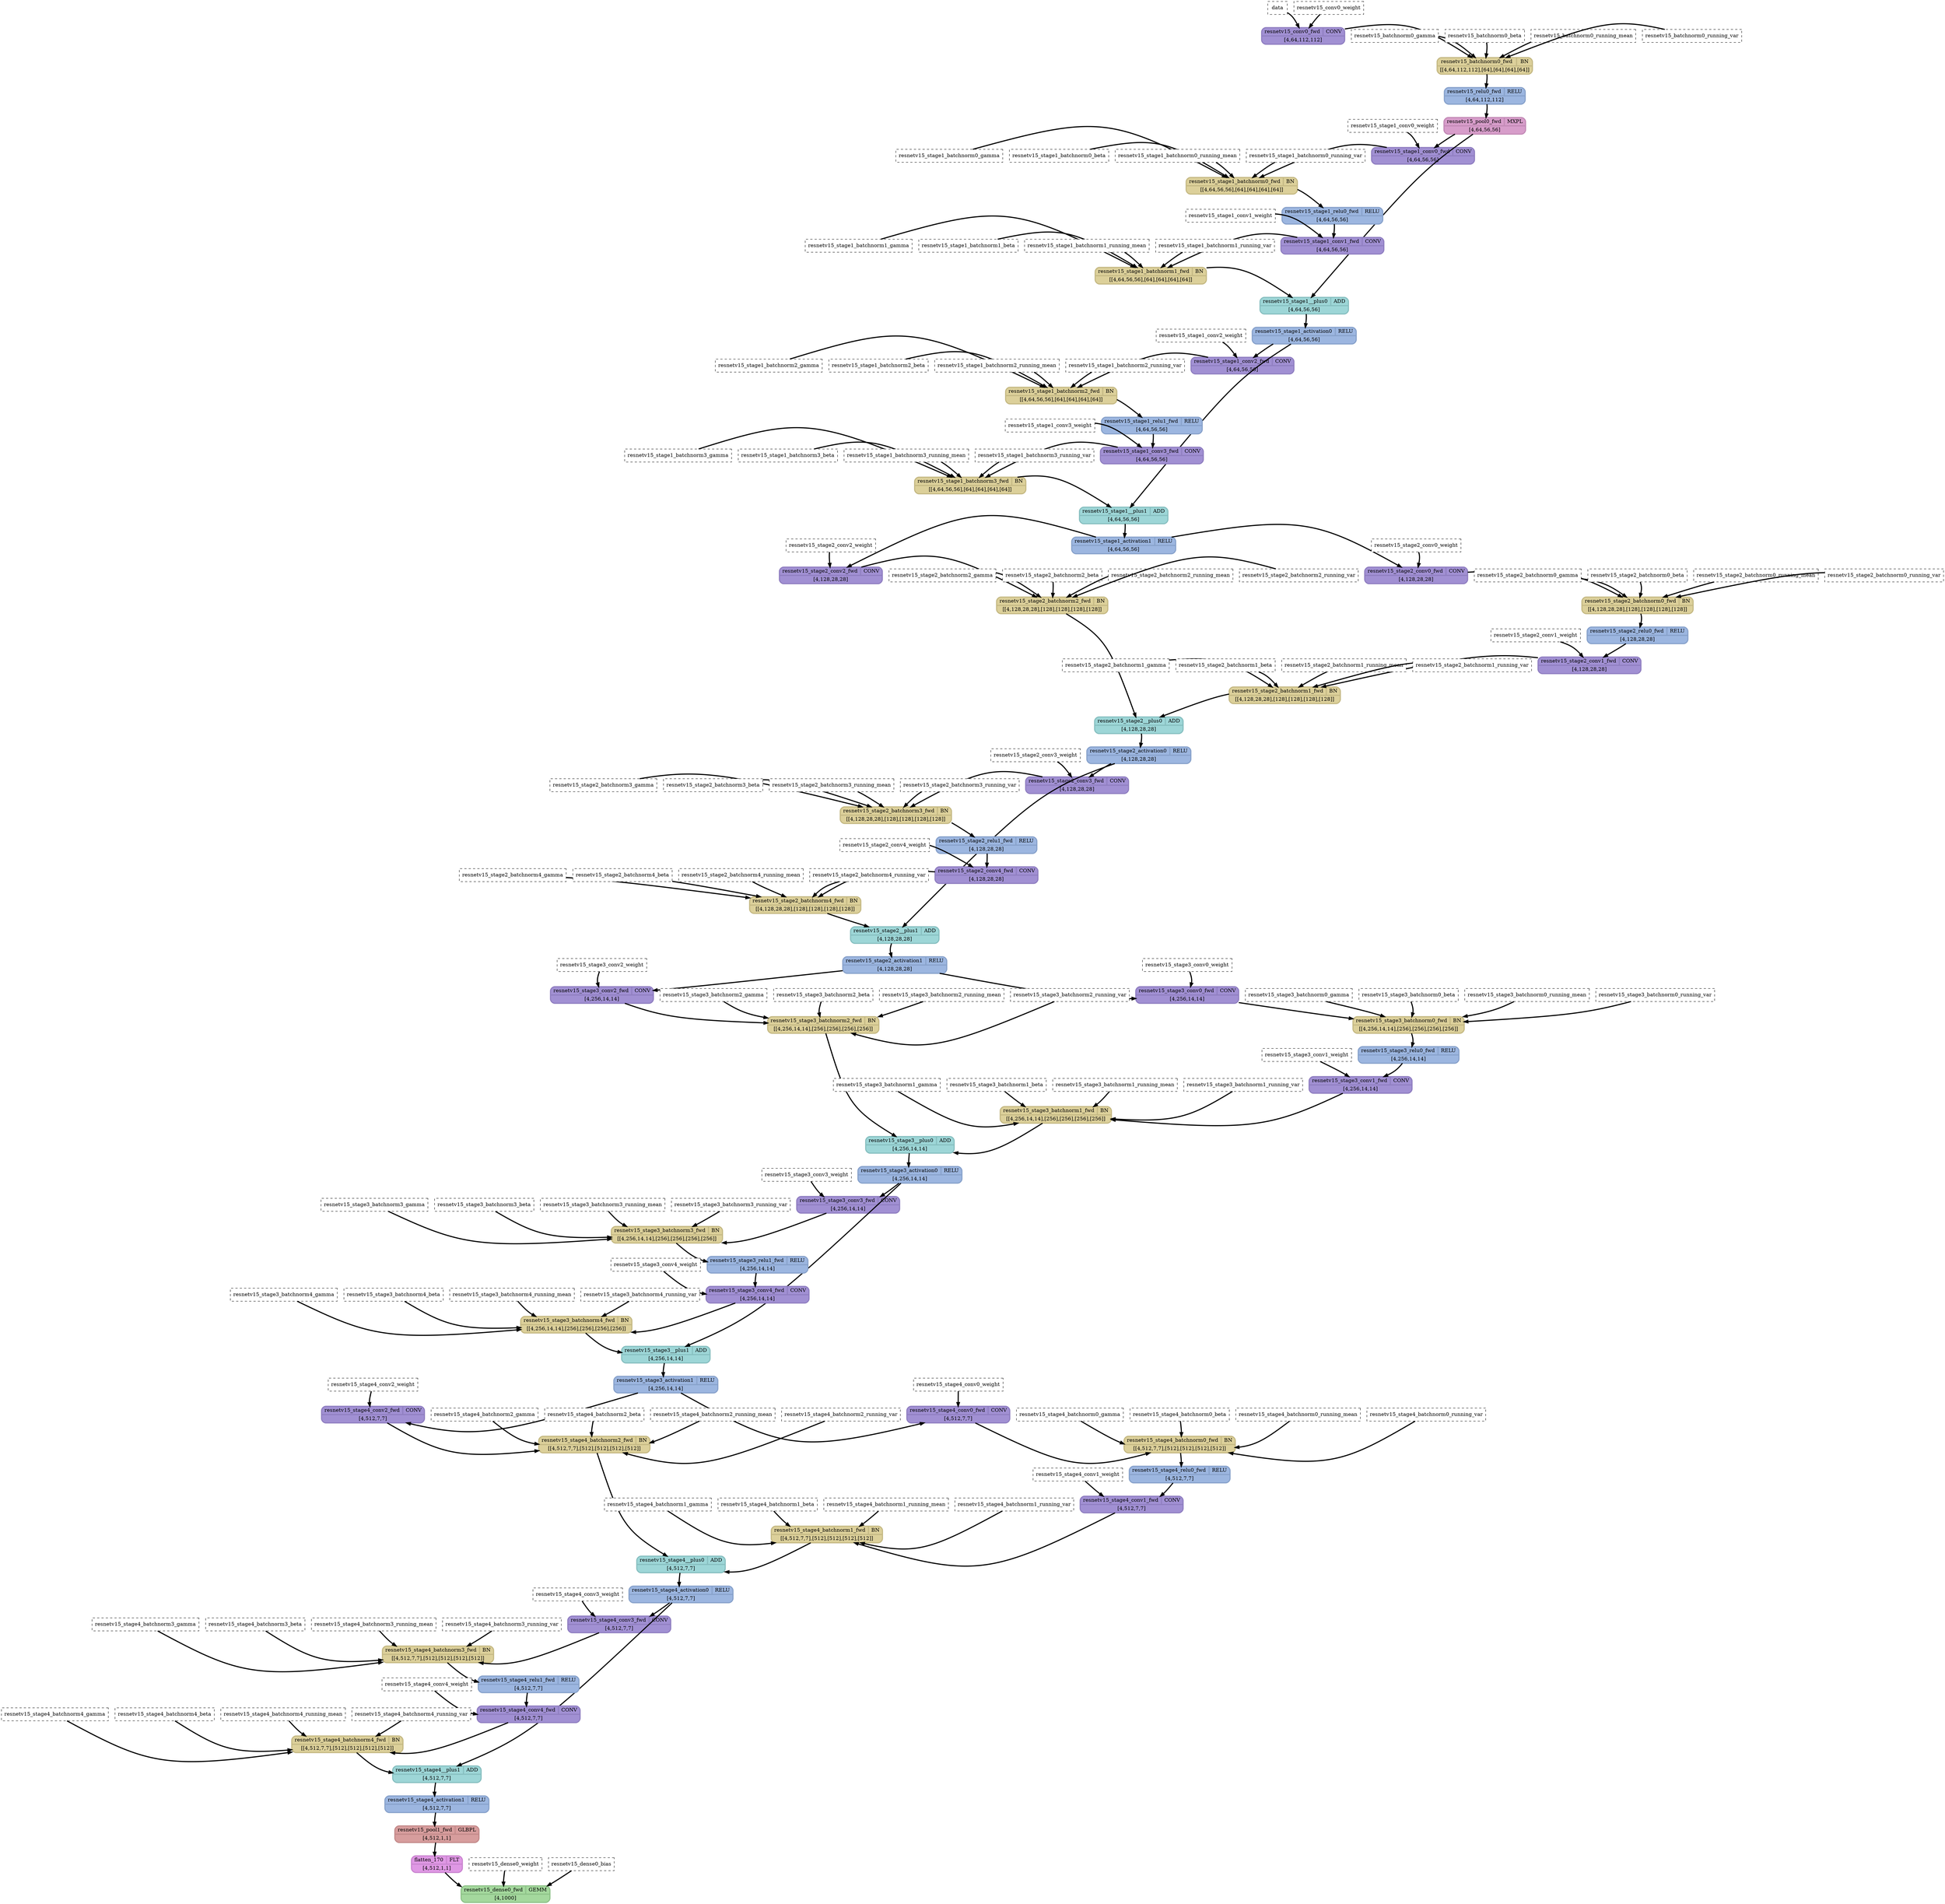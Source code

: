 strict digraph {
  graph [
    rankdir="TB"
    overlap=prism
    overlap_shrink=true
    splines=curved
  ];
  node [
    shape=Mrecord
  ];
  edge [
    penwidth=3
  ];

  // Node definitions.
  "data" [
    id=0
    name="data"
    type=constant_input
    label="data"
    inputs=""
    outputs=""
    shape=box
    style="filled,dashed"
    fillcolor="white"
  ];
  "resnetv15_conv0_weight" [
    id=1
    name="resnetv15_conv0_weight"
    type=constant_input
    label="resnetv15_conv0_weight"
    inputs=""
    outputs=""
    shape=box
    style="filled,dashed"
    fillcolor="white"
  ];
  "resnetv15_conv0_fwd" [
    id=2
    name="resnetv15_conv0_fwd"
    type=Conv
    label="{ {resnetv15_conv0_fwd  | CONV} | [4,64,112,112] }"
    inputs="data;resnetv15_conv0_weight"
    outputs="resnetv15_conv0_fwd"
    penwidth=3
    style=filled
    color="#907fc1"
    fontcolor="#000000"
    fillcolor="#a190d3"
  ];
  "resnetv15_batchnorm0_gamma" [
    id=3
    name="resnetv15_batchnorm0_gamma"
    type=constant_input
    label="resnetv15_batchnorm0_gamma"
    inputs=""
    outputs=""
    shape=box
    style="filled,dashed"
    fillcolor="white"
  ];
  "resnetv15_batchnorm0_beta" [
    id=4
    name="resnetv15_batchnorm0_beta"
    type=constant_input
    label="resnetv15_batchnorm0_beta"
    inputs=""
    outputs=""
    shape=box
    style="filled,dashed"
    fillcolor="white"
  ];
  "resnetv15_batchnorm0_running_mean" [
    id=5
    name="resnetv15_batchnorm0_running_mean"
    type=constant_input
    label="resnetv15_batchnorm0_running_mean"
    inputs=""
    outputs=""
    shape=box
    style="filled,dashed"
    fillcolor="white"
  ];
  "resnetv15_batchnorm0_running_var" [
    id=6
    name="resnetv15_batchnorm0_running_var"
    type=constant_input
    label="resnetv15_batchnorm0_running_var"
    inputs=""
    outputs=""
    shape=box
    style="filled,dashed"
    fillcolor="white"
  ];
  "resnetv15_batchnorm0_fwd" [
    id=7
    name="resnetv15_batchnorm0_fwd"
    type=BatchNormalization
    label="{ {resnetv15_batchnorm0_fwd  | BN} | [[4,64,112,112],[64],[64],[64],[64]] }"
    inputs="resnetv15_conv0_fwd;resnetv15_batchnorm0_gamma;resnetv15_batchnorm0_beta;resnetv15_batchnorm0_running_mean;resnetv15_batchnorm0_running_var"
    outputs="resnetv15_batchnorm0_fwd"
    penwidth=3
    style=filled
    color="#c5b984"
    fontcolor="#000000"
    fillcolor="#dcd09a"
  ];
  "resnetv15_relu0_fwd" [
    id=8
    name="resnetv15_relu0_fwd"
    type=Relu
    label="{ {resnetv15_relu0_fwd  | RELU} | [4,64,112,112] }"
    inputs="resnetv15_batchnorm0_fwd"
    outputs="resnetv15_relu0_fwd"
    penwidth=3
    style=filled
    color="#88a2cb"
    fontcolor="#000000"
    fillcolor="#9cb6e0"
  ];
  "resnetv15_pool0_fwd" [
    id=9
    name="resnetv15_pool0_fwd"
    type=MaxPool
    label="{ {resnetv15_pool0_fwd  | MXPL} | [4,64,56,56] }"
    inputs="resnetv15_relu0_fwd"
    outputs="resnetv15_pool0_fwd"
    penwidth=3
    style=filled
    color="#c38ab6"
    fontcolor="#000000"
    fillcolor="#d79dca"
  ];
  "resnetv15_stage1_conv0_weight" [
    id=10
    name="resnetv15_stage1_conv0_weight"
    type=constant_input
    label="resnetv15_stage1_conv0_weight"
    inputs=""
    outputs=""
    shape=box
    style="filled,dashed"
    fillcolor="white"
  ];
  "resnetv15_stage1_conv0_fwd" [
    id=11
    name="resnetv15_stage1_conv0_fwd"
    type=Conv
    label="{ {resnetv15_stage1_conv0_fwd  | CONV} | [4,64,56,56] }"
    inputs="resnetv15_pool0_fwd;resnetv15_stage1_conv0_weight"
    outputs="resnetv15_stage1_conv0_fwd"
    penwidth=3
    style=filled
    color="#907fc1"
    fontcolor="#000000"
    fillcolor="#a190d3"
  ];
  "resnetv15_stage1_batchnorm0_gamma" [
    id=12
    name="resnetv15_stage1_batchnorm0_gamma"
    type=constant_input
    label="resnetv15_stage1_batchnorm0_gamma"
    inputs=""
    outputs=""
    shape=box
    style="filled,dashed"
    fillcolor="white"
  ];
  "resnetv15_stage1_batchnorm0_beta" [
    id=13
    name="resnetv15_stage1_batchnorm0_beta"
    type=constant_input
    label="resnetv15_stage1_batchnorm0_beta"
    inputs=""
    outputs=""
    shape=box
    style="filled,dashed"
    fillcolor="white"
  ];
  "resnetv15_stage1_batchnorm0_running_mean" [
    id=14
    name="resnetv15_stage1_batchnorm0_running_mean"
    type=constant_input
    label="resnetv15_stage1_batchnorm0_running_mean"
    inputs=""
    outputs=""
    shape=box
    style="filled,dashed"
    fillcolor="white"
  ];
  "resnetv15_stage1_batchnorm0_running_var" [
    id=15
    name="resnetv15_stage1_batchnorm0_running_var"
    type=constant_input
    label="resnetv15_stage1_batchnorm0_running_var"
    inputs=""
    outputs=""
    shape=box
    style="filled,dashed"
    fillcolor="white"
  ];
  "resnetv15_stage1_batchnorm0_fwd" [
    id=16
    name="resnetv15_stage1_batchnorm0_fwd"
    type=BatchNormalization
    label="{ {resnetv15_stage1_batchnorm0_fwd  | BN} | [[4,64,56,56],[64],[64],[64],[64]] }"
    inputs="resnetv15_stage1_conv0_fwd;resnetv15_stage1_batchnorm0_gamma;resnetv15_stage1_batchnorm0_beta;resnetv15_stage1_batchnorm0_running_mean;resnetv15_stage1_batchnorm0_running_var"
    outputs="resnetv15_stage1_batchnorm0_fwd"
    penwidth=3
    style=filled
    color="#c5b984"
    fontcolor="#000000"
    fillcolor="#dcd09a"
  ];
  "resnetv15_stage1_relu0_fwd" [
    id=17
    name="resnetv15_stage1_relu0_fwd"
    type=Relu
    label="{ {resnetv15_stage1_relu0_fwd  | RELU} | [4,64,56,56] }"
    inputs="resnetv15_stage1_batchnorm0_fwd"
    outputs="resnetv15_stage1_relu0_fwd"
    penwidth=3
    style=filled
    color="#88a2cb"
    fontcolor="#000000"
    fillcolor="#9cb6e0"
  ];
  "resnetv15_stage1_conv1_weight" [
    id=18
    name="resnetv15_stage1_conv1_weight"
    type=constant_input
    label="resnetv15_stage1_conv1_weight"
    inputs=""
    outputs=""
    shape=box
    style="filled,dashed"
    fillcolor="white"
  ];
  "resnetv15_stage1_conv1_fwd" [
    id=19
    name="resnetv15_stage1_conv1_fwd"
    type=Conv
    label="{ {resnetv15_stage1_conv1_fwd  | CONV} | [4,64,56,56] }"
    inputs="resnetv15_stage1_relu0_fwd;resnetv15_stage1_conv1_weight"
    outputs="resnetv15_stage1_conv1_fwd"
    penwidth=3
    style=filled
    color="#907fc1"
    fontcolor="#000000"
    fillcolor="#a190d3"
  ];
  "resnetv15_stage1_batchnorm1_gamma" [
    id=20
    name="resnetv15_stage1_batchnorm1_gamma"
    type=constant_input
    label="resnetv15_stage1_batchnorm1_gamma"
    inputs=""
    outputs=""
    shape=box
    style="filled,dashed"
    fillcolor="white"
  ];
  "resnetv15_stage1_batchnorm1_beta" [
    id=21
    name="resnetv15_stage1_batchnorm1_beta"
    type=constant_input
    label="resnetv15_stage1_batchnorm1_beta"
    inputs=""
    outputs=""
    shape=box
    style="filled,dashed"
    fillcolor="white"
  ];
  "resnetv15_stage1_batchnorm1_running_mean" [
    id=22
    name="resnetv15_stage1_batchnorm1_running_mean"
    type=constant_input
    label="resnetv15_stage1_batchnorm1_running_mean"
    inputs=""
    outputs=""
    shape=box
    style="filled,dashed"
    fillcolor="white"
  ];
  "resnetv15_stage1_batchnorm1_running_var" [
    id=23
    name="resnetv15_stage1_batchnorm1_running_var"
    type=constant_input
    label="resnetv15_stage1_batchnorm1_running_var"
    inputs=""
    outputs=""
    shape=box
    style="filled,dashed"
    fillcolor="white"
  ];
  "resnetv15_stage1_batchnorm1_fwd" [
    id=24
    name="resnetv15_stage1_batchnorm1_fwd"
    type=BatchNormalization
    label="{ {resnetv15_stage1_batchnorm1_fwd  | BN} | [[4,64,56,56],[64],[64],[64],[64]] }"
    inputs="resnetv15_stage1_conv1_fwd;resnetv15_stage1_batchnorm1_gamma;resnetv15_stage1_batchnorm1_beta;resnetv15_stage1_batchnorm1_running_mean;resnetv15_stage1_batchnorm1_running_var"
    outputs="resnetv15_stage1_batchnorm1_fwd"
    penwidth=3
    style=filled
    color="#c5b984"
    fontcolor="#000000"
    fillcolor="#dcd09a"
  ];
  "resnetv15_stage1__plus0" [
    id=25
    name="resnetv15_stage1__plus0"
    type=Add
    label="{ {resnetv15_stage1__plus0  | ADD} | [4,64,56,56] }"
    inputs="resnetv15_pool0_fwd;resnetv15_stage1_batchnorm1_fwd"
    outputs="resnetv15_stage1__plus0"
    penwidth=3
    style=filled
    color="#87bfc0"
    fontcolor="#000000"
    fillcolor="#9dd6d7"
  ];
  "resnetv15_stage1_activation0" [
    id=26
    name="resnetv15_stage1_activation0"
    type=Relu
    label="{ {resnetv15_stage1_activation0  | RELU} | [4,64,56,56] }"
    inputs="resnetv15_stage1__plus0"
    outputs="resnetv15_stage1_activation0"
    penwidth=3
    style=filled
    color="#88a2cb"
    fontcolor="#000000"
    fillcolor="#9cb6e0"
  ];
  "resnetv15_stage1_conv2_weight" [
    id=27
    name="resnetv15_stage1_conv2_weight"
    type=constant_input
    label="resnetv15_stage1_conv2_weight"
    inputs=""
    outputs=""
    shape=box
    style="filled,dashed"
    fillcolor="white"
  ];
  "resnetv15_stage1_conv2_fwd" [
    id=28
    name="resnetv15_stage1_conv2_fwd"
    type=Conv
    label="{ {resnetv15_stage1_conv2_fwd  | CONV} | [4,64,56,56] }"
    inputs="resnetv15_stage1_activation0;resnetv15_stage1_conv2_weight"
    outputs="resnetv15_stage1_conv2_fwd"
    penwidth=3
    style=filled
    color="#907fc1"
    fontcolor="#000000"
    fillcolor="#a190d3"
  ];
  "resnetv15_stage1_batchnorm2_gamma" [
    id=29
    name="resnetv15_stage1_batchnorm2_gamma"
    type=constant_input
    label="resnetv15_stage1_batchnorm2_gamma"
    inputs=""
    outputs=""
    shape=box
    style="filled,dashed"
    fillcolor="white"
  ];
  "resnetv15_stage1_batchnorm2_beta" [
    id=30
    name="resnetv15_stage1_batchnorm2_beta"
    type=constant_input
    label="resnetv15_stage1_batchnorm2_beta"
    inputs=""
    outputs=""
    shape=box
    style="filled,dashed"
    fillcolor="white"
  ];
  "resnetv15_stage1_batchnorm2_running_mean" [
    id=31
    name="resnetv15_stage1_batchnorm2_running_mean"
    type=constant_input
    label="resnetv15_stage1_batchnorm2_running_mean"
    inputs=""
    outputs=""
    shape=box
    style="filled,dashed"
    fillcolor="white"
  ];
  "resnetv15_stage1_batchnorm2_running_var" [
    id=32
    name="resnetv15_stage1_batchnorm2_running_var"
    type=constant_input
    label="resnetv15_stage1_batchnorm2_running_var"
    inputs=""
    outputs=""
    shape=box
    style="filled,dashed"
    fillcolor="white"
  ];
  "resnetv15_stage1_batchnorm2_fwd" [
    id=33
    name="resnetv15_stage1_batchnorm2_fwd"
    type=BatchNormalization
    label="{ {resnetv15_stage1_batchnorm2_fwd  | BN} | [[4,64,56,56],[64],[64],[64],[64]] }"
    inputs="resnetv15_stage1_conv2_fwd;resnetv15_stage1_batchnorm2_gamma;resnetv15_stage1_batchnorm2_beta;resnetv15_stage1_batchnorm2_running_mean;resnetv15_stage1_batchnorm2_running_var"
    outputs="resnetv15_stage1_batchnorm2_fwd"
    penwidth=3
    style=filled
    color="#c5b984"
    fontcolor="#000000"
    fillcolor="#dcd09a"
  ];
  "resnetv15_stage1_relu1_fwd" [
    id=34
    name="resnetv15_stage1_relu1_fwd"
    type=Relu
    label="{ {resnetv15_stage1_relu1_fwd  | RELU} | [4,64,56,56] }"
    inputs="resnetv15_stage1_batchnorm2_fwd"
    outputs="resnetv15_stage1_relu1_fwd"
    penwidth=3
    style=filled
    color="#88a2cb"
    fontcolor="#000000"
    fillcolor="#9cb6e0"
  ];
  "resnetv15_stage1_conv3_weight" [
    id=35
    name="resnetv15_stage1_conv3_weight"
    type=constant_input
    label="resnetv15_stage1_conv3_weight"
    inputs=""
    outputs=""
    shape=box
    style="filled,dashed"
    fillcolor="white"
  ];
  "resnetv15_stage1_conv3_fwd" [
    id=36
    name="resnetv15_stage1_conv3_fwd"
    type=Conv
    label="{ {resnetv15_stage1_conv3_fwd  | CONV} | [4,64,56,56] }"
    inputs="resnetv15_stage1_relu1_fwd;resnetv15_stage1_conv3_weight"
    outputs="resnetv15_stage1_conv3_fwd"
    penwidth=3
    style=filled
    color="#907fc1"
    fontcolor="#000000"
    fillcolor="#a190d3"
  ];
  "resnetv15_stage1_batchnorm3_gamma" [
    id=37
    name="resnetv15_stage1_batchnorm3_gamma"
    type=constant_input
    label="resnetv15_stage1_batchnorm3_gamma"
    inputs=""
    outputs=""
    shape=box
    style="filled,dashed"
    fillcolor="white"
  ];
  "resnetv15_stage1_batchnorm3_beta" [
    id=38
    name="resnetv15_stage1_batchnorm3_beta"
    type=constant_input
    label="resnetv15_stage1_batchnorm3_beta"
    inputs=""
    outputs=""
    shape=box
    style="filled,dashed"
    fillcolor="white"
  ];
  "resnetv15_stage1_batchnorm3_running_mean" [
    id=39
    name="resnetv15_stage1_batchnorm3_running_mean"
    type=constant_input
    label="resnetv15_stage1_batchnorm3_running_mean"
    inputs=""
    outputs=""
    shape=box
    style="filled,dashed"
    fillcolor="white"
  ];
  "resnetv15_stage1_batchnorm3_running_var" [
    id=40
    name="resnetv15_stage1_batchnorm3_running_var"
    type=constant_input
    label="resnetv15_stage1_batchnorm3_running_var"
    inputs=""
    outputs=""
    shape=box
    style="filled,dashed"
    fillcolor="white"
  ];
  "resnetv15_stage1_batchnorm3_fwd" [
    id=41
    name="resnetv15_stage1_batchnorm3_fwd"
    type=BatchNormalization
    label="{ {resnetv15_stage1_batchnorm3_fwd  | BN} | [[4,64,56,56],[64],[64],[64],[64]] }"
    inputs="resnetv15_stage1_conv3_fwd;resnetv15_stage1_batchnorm3_gamma;resnetv15_stage1_batchnorm3_beta;resnetv15_stage1_batchnorm3_running_mean;resnetv15_stage1_batchnorm3_running_var"
    outputs="resnetv15_stage1_batchnorm3_fwd"
    penwidth=3
    style=filled
    color="#c5b984"
    fontcolor="#000000"
    fillcolor="#dcd09a"
  ];
  "resnetv15_stage1__plus1" [
    id=42
    name="resnetv15_stage1__plus1"
    type=Add
    label="{ {resnetv15_stage1__plus1  | ADD} | [4,64,56,56] }"
    inputs="resnetv15_stage1_activation0;resnetv15_stage1_batchnorm3_fwd"
    outputs="resnetv15_stage1__plus1"
    penwidth=3
    style=filled
    color="#87bfc0"
    fontcolor="#000000"
    fillcolor="#9dd6d7"
  ];
  "resnetv15_stage1_activation1" [
    id=43
    name="resnetv15_stage1_activation1"
    type=Relu
    label="{ {resnetv15_stage1_activation1  | RELU} | [4,64,56,56] }"
    inputs="resnetv15_stage1__plus1"
    outputs="resnetv15_stage1_activation1"
    penwidth=3
    style=filled
    color="#88a2cb"
    fontcolor="#000000"
    fillcolor="#9cb6e0"
  ];
  "resnetv15_stage2_conv2_weight" [
    id=44
    name="resnetv15_stage2_conv2_weight"
    type=constant_input
    label="resnetv15_stage2_conv2_weight"
    inputs=""
    outputs=""
    shape=box
    style="filled,dashed"
    fillcolor="white"
  ];
  "resnetv15_stage2_conv2_fwd" [
    id=45
    name="resnetv15_stage2_conv2_fwd"
    type=Conv
    label="{ {resnetv15_stage2_conv2_fwd  | CONV} | [4,128,28,28] }"
    inputs="resnetv15_stage1_activation1;resnetv15_stage2_conv2_weight"
    outputs="resnetv15_stage2_conv2_fwd"
    penwidth=3
    style=filled
    color="#907fc1"
    fontcolor="#000000"
    fillcolor="#a190d3"
  ];
  "resnetv15_stage2_batchnorm2_gamma" [
    id=46
    name="resnetv15_stage2_batchnorm2_gamma"
    type=constant_input
    label="resnetv15_stage2_batchnorm2_gamma"
    inputs=""
    outputs=""
    shape=box
    style="filled,dashed"
    fillcolor="white"
  ];
  "resnetv15_stage2_batchnorm2_beta" [
    id=47
    name="resnetv15_stage2_batchnorm2_beta"
    type=constant_input
    label="resnetv15_stage2_batchnorm2_beta"
    inputs=""
    outputs=""
    shape=box
    style="filled,dashed"
    fillcolor="white"
  ];
  "resnetv15_stage2_batchnorm2_running_mean" [
    id=48
    name="resnetv15_stage2_batchnorm2_running_mean"
    type=constant_input
    label="resnetv15_stage2_batchnorm2_running_mean"
    inputs=""
    outputs=""
    shape=box
    style="filled,dashed"
    fillcolor="white"
  ];
  "resnetv15_stage2_batchnorm2_running_var" [
    id=49
    name="resnetv15_stage2_batchnorm2_running_var"
    type=constant_input
    label="resnetv15_stage2_batchnorm2_running_var"
    inputs=""
    outputs=""
    shape=box
    style="filled,dashed"
    fillcolor="white"
  ];
  "resnetv15_stage2_batchnorm2_fwd" [
    id=50
    name="resnetv15_stage2_batchnorm2_fwd"
    type=BatchNormalization
    label="{ {resnetv15_stage2_batchnorm2_fwd  | BN} | [[4,128,28,28],[128],[128],[128],[128]] }"
    inputs="resnetv15_stage2_conv2_fwd;resnetv15_stage2_batchnorm2_gamma;resnetv15_stage2_batchnorm2_beta;resnetv15_stage2_batchnorm2_running_mean;resnetv15_stage2_batchnorm2_running_var"
    outputs="resnetv15_stage2_batchnorm2_fwd"
    penwidth=3
    style=filled
    color="#c5b984"
    fontcolor="#000000"
    fillcolor="#dcd09a"
  ];
  "resnetv15_stage2_conv0_weight" [
    id=51
    name="resnetv15_stage2_conv0_weight"
    type=constant_input
    label="resnetv15_stage2_conv0_weight"
    inputs=""
    outputs=""
    shape=box
    style="filled,dashed"
    fillcolor="white"
  ];
  "resnetv15_stage2_conv0_fwd" [
    id=52
    name="resnetv15_stage2_conv0_fwd"
    type=Conv
    label="{ {resnetv15_stage2_conv0_fwd  | CONV} | [4,128,28,28] }"
    inputs="resnetv15_stage1_activation1;resnetv15_stage2_conv0_weight"
    outputs="resnetv15_stage2_conv0_fwd"
    penwidth=3
    style=filled
    color="#907fc1"
    fontcolor="#000000"
    fillcolor="#a190d3"
  ];
  "resnetv15_stage2_batchnorm0_gamma" [
    id=53
    name="resnetv15_stage2_batchnorm0_gamma"
    type=constant_input
    label="resnetv15_stage2_batchnorm0_gamma"
    inputs=""
    outputs=""
    shape=box
    style="filled,dashed"
    fillcolor="white"
  ];
  "resnetv15_stage2_batchnorm0_beta" [
    id=54
    name="resnetv15_stage2_batchnorm0_beta"
    type=constant_input
    label="resnetv15_stage2_batchnorm0_beta"
    inputs=""
    outputs=""
    shape=box
    style="filled,dashed"
    fillcolor="white"
  ];
  "resnetv15_stage2_batchnorm0_running_mean" [
    id=55
    name="resnetv15_stage2_batchnorm0_running_mean"
    type=constant_input
    label="resnetv15_stage2_batchnorm0_running_mean"
    inputs=""
    outputs=""
    shape=box
    style="filled,dashed"
    fillcolor="white"
  ];
  "resnetv15_stage2_batchnorm0_running_var" [
    id=56
    name="resnetv15_stage2_batchnorm0_running_var"
    type=constant_input
    label="resnetv15_stage2_batchnorm0_running_var"
    inputs=""
    outputs=""
    shape=box
    style="filled,dashed"
    fillcolor="white"
  ];
  "resnetv15_stage2_batchnorm0_fwd" [
    id=57
    name="resnetv15_stage2_batchnorm0_fwd"
    type=BatchNormalization
    label="{ {resnetv15_stage2_batchnorm0_fwd  | BN} | [[4,128,28,28],[128],[128],[128],[128]] }"
    inputs="resnetv15_stage2_conv0_fwd;resnetv15_stage2_batchnorm0_gamma;resnetv15_stage2_batchnorm0_beta;resnetv15_stage2_batchnorm0_running_mean;resnetv15_stage2_batchnorm0_running_var"
    outputs="resnetv15_stage2_batchnorm0_fwd"
    penwidth=3
    style=filled
    color="#c5b984"
    fontcolor="#000000"
    fillcolor="#dcd09a"
  ];
  "resnetv15_stage2_relu0_fwd" [
    id=58
    name="resnetv15_stage2_relu0_fwd"
    type=Relu
    label="{ {resnetv15_stage2_relu0_fwd  | RELU} | [4,128,28,28] }"
    inputs="resnetv15_stage2_batchnorm0_fwd"
    outputs="resnetv15_stage2_relu0_fwd"
    penwidth=3
    style=filled
    color="#88a2cb"
    fontcolor="#000000"
    fillcolor="#9cb6e0"
  ];
  "resnetv15_stage2_conv1_weight" [
    id=59
    name="resnetv15_stage2_conv1_weight"
    type=constant_input
    label="resnetv15_stage2_conv1_weight"
    inputs=""
    outputs=""
    shape=box
    style="filled,dashed"
    fillcolor="white"
  ];
  "resnetv15_stage2_conv1_fwd" [
    id=60
    name="resnetv15_stage2_conv1_fwd"
    type=Conv
    label="{ {resnetv15_stage2_conv1_fwd  | CONV} | [4,128,28,28] }"
    inputs="resnetv15_stage2_relu0_fwd;resnetv15_stage2_conv1_weight"
    outputs="resnetv15_stage2_conv1_fwd"
    penwidth=3
    style=filled
    color="#907fc1"
    fontcolor="#000000"
    fillcolor="#a190d3"
  ];
  "resnetv15_stage2_batchnorm1_gamma" [
    id=61
    name="resnetv15_stage2_batchnorm1_gamma"
    type=constant_input
    label="resnetv15_stage2_batchnorm1_gamma"
    inputs=""
    outputs=""
    shape=box
    style="filled,dashed"
    fillcolor="white"
  ];
  "resnetv15_stage2_batchnorm1_beta" [
    id=62
    name="resnetv15_stage2_batchnorm1_beta"
    type=constant_input
    label="resnetv15_stage2_batchnorm1_beta"
    inputs=""
    outputs=""
    shape=box
    style="filled,dashed"
    fillcolor="white"
  ];
  "resnetv15_stage2_batchnorm1_running_mean" [
    id=63
    name="resnetv15_stage2_batchnorm1_running_mean"
    type=constant_input
    label="resnetv15_stage2_batchnorm1_running_mean"
    inputs=""
    outputs=""
    shape=box
    style="filled,dashed"
    fillcolor="white"
  ];
  "resnetv15_stage2_batchnorm1_running_var" [
    id=64
    name="resnetv15_stage2_batchnorm1_running_var"
    type=constant_input
    label="resnetv15_stage2_batchnorm1_running_var"
    inputs=""
    outputs=""
    shape=box
    style="filled,dashed"
    fillcolor="white"
  ];
  "resnetv15_stage2_batchnorm1_fwd" [
    id=65
    name="resnetv15_stage2_batchnorm1_fwd"
    type=BatchNormalization
    label="{ {resnetv15_stage2_batchnorm1_fwd  | BN} | [[4,128,28,28],[128],[128],[128],[128]] }"
    inputs="resnetv15_stage2_conv1_fwd;resnetv15_stage2_batchnorm1_gamma;resnetv15_stage2_batchnorm1_beta;resnetv15_stage2_batchnorm1_running_mean;resnetv15_stage2_batchnorm1_running_var"
    outputs="resnetv15_stage2_batchnorm1_fwd"
    penwidth=3
    style=filled
    color="#c5b984"
    fontcolor="#000000"
    fillcolor="#dcd09a"
  ];
  "resnetv15_stage2__plus0" [
    id=66
    name="resnetv15_stage2__plus0"
    type=Add
    label="{ {resnetv15_stage2__plus0  | ADD} | [4,128,28,28] }"
    inputs="resnetv15_stage2_batchnorm2_fwd;resnetv15_stage2_batchnorm1_fwd"
    outputs="resnetv15_stage2__plus0"
    penwidth=3
    style=filled
    color="#87bfc0"
    fontcolor="#000000"
    fillcolor="#9dd6d7"
  ];
  "resnetv15_stage2_activation0" [
    id=67
    name="resnetv15_stage2_activation0"
    type=Relu
    label="{ {resnetv15_stage2_activation0  | RELU} | [4,128,28,28] }"
    inputs="resnetv15_stage2__plus0"
    outputs="resnetv15_stage2_activation0"
    penwidth=3
    style=filled
    color="#88a2cb"
    fontcolor="#000000"
    fillcolor="#9cb6e0"
  ];
  "resnetv15_stage2_conv3_weight" [
    id=68
    name="resnetv15_stage2_conv3_weight"
    type=constant_input
    label="resnetv15_stage2_conv3_weight"
    inputs=""
    outputs=""
    shape=box
    style="filled,dashed"
    fillcolor="white"
  ];
  "resnetv15_stage2_conv3_fwd" [
    id=69
    name="resnetv15_stage2_conv3_fwd"
    type=Conv
    label="{ {resnetv15_stage2_conv3_fwd  | CONV} | [4,128,28,28] }"
    inputs="resnetv15_stage2_activation0;resnetv15_stage2_conv3_weight"
    outputs="resnetv15_stage2_conv3_fwd"
    penwidth=3
    style=filled
    color="#907fc1"
    fontcolor="#000000"
    fillcolor="#a190d3"
  ];
  "resnetv15_stage2_batchnorm3_gamma" [
    id=70
    name="resnetv15_stage2_batchnorm3_gamma"
    type=constant_input
    label="resnetv15_stage2_batchnorm3_gamma"
    inputs=""
    outputs=""
    shape=box
    style="filled,dashed"
    fillcolor="white"
  ];
  "resnetv15_stage2_batchnorm3_beta" [
    id=71
    name="resnetv15_stage2_batchnorm3_beta"
    type=constant_input
    label="resnetv15_stage2_batchnorm3_beta"
    inputs=""
    outputs=""
    shape=box
    style="filled,dashed"
    fillcolor="white"
  ];
  "resnetv15_stage2_batchnorm3_running_mean" [
    id=72
    name="resnetv15_stage2_batchnorm3_running_mean"
    type=constant_input
    label="resnetv15_stage2_batchnorm3_running_mean"
    inputs=""
    outputs=""
    shape=box
    style="filled,dashed"
    fillcolor="white"
  ];
  "resnetv15_stage2_batchnorm3_running_var" [
    id=73
    name="resnetv15_stage2_batchnorm3_running_var"
    type=constant_input
    label="resnetv15_stage2_batchnorm3_running_var"
    inputs=""
    outputs=""
    shape=box
    style="filled,dashed"
    fillcolor="white"
  ];
  "resnetv15_stage2_batchnorm3_fwd" [
    id=74
    name="resnetv15_stage2_batchnorm3_fwd"
    type=BatchNormalization
    label="{ {resnetv15_stage2_batchnorm3_fwd  | BN} | [[4,128,28,28],[128],[128],[128],[128]] }"
    inputs="resnetv15_stage2_conv3_fwd;resnetv15_stage2_batchnorm3_gamma;resnetv15_stage2_batchnorm3_beta;resnetv15_stage2_batchnorm3_running_mean;resnetv15_stage2_batchnorm3_running_var"
    outputs="resnetv15_stage2_batchnorm3_fwd"
    penwidth=3
    style=filled
    color="#c5b984"
    fontcolor="#000000"
    fillcolor="#dcd09a"
  ];
  "resnetv15_stage2_relu1_fwd" [
    id=75
    name="resnetv15_stage2_relu1_fwd"
    type=Relu
    label="{ {resnetv15_stage2_relu1_fwd  | RELU} | [4,128,28,28] }"
    inputs="resnetv15_stage2_batchnorm3_fwd"
    outputs="resnetv15_stage2_relu1_fwd"
    penwidth=3
    style=filled
    color="#88a2cb"
    fontcolor="#000000"
    fillcolor="#9cb6e0"
  ];
  "resnetv15_stage2_conv4_weight" [
    id=76
    name="resnetv15_stage2_conv4_weight"
    type=constant_input
    label="resnetv15_stage2_conv4_weight"
    inputs=""
    outputs=""
    shape=box
    style="filled,dashed"
    fillcolor="white"
  ];
  "resnetv15_stage2_conv4_fwd" [
    id=77
    name="resnetv15_stage2_conv4_fwd"
    type=Conv
    label="{ {resnetv15_stage2_conv4_fwd  | CONV} | [4,128,28,28] }"
    inputs="resnetv15_stage2_relu1_fwd;resnetv15_stage2_conv4_weight"
    outputs="resnetv15_stage2_conv4_fwd"
    penwidth=3
    style=filled
    color="#907fc1"
    fontcolor="#000000"
    fillcolor="#a190d3"
  ];
  "resnetv15_stage2_batchnorm4_gamma" [
    id=78
    name="resnetv15_stage2_batchnorm4_gamma"
    type=constant_input
    label="resnetv15_stage2_batchnorm4_gamma"
    inputs=""
    outputs=""
    shape=box
    style="filled,dashed"
    fillcolor="white"
  ];
  "resnetv15_stage2_batchnorm4_beta" [
    id=79
    name="resnetv15_stage2_batchnorm4_beta"
    type=constant_input
    label="resnetv15_stage2_batchnorm4_beta"
    inputs=""
    outputs=""
    shape=box
    style="filled,dashed"
    fillcolor="white"
  ];
  "resnetv15_stage2_batchnorm4_running_mean" [
    id=80
    name="resnetv15_stage2_batchnorm4_running_mean"
    type=constant_input
    label="resnetv15_stage2_batchnorm4_running_mean"
    inputs=""
    outputs=""
    shape=box
    style="filled,dashed"
    fillcolor="white"
  ];
  "resnetv15_stage2_batchnorm4_running_var" [
    id=81
    name="resnetv15_stage2_batchnorm4_running_var"
    type=constant_input
    label="resnetv15_stage2_batchnorm4_running_var"
    inputs=""
    outputs=""
    shape=box
    style="filled,dashed"
    fillcolor="white"
  ];
  "resnetv15_stage2_batchnorm4_fwd" [
    id=82
    name="resnetv15_stage2_batchnorm4_fwd"
    type=BatchNormalization
    label="{ {resnetv15_stage2_batchnorm4_fwd  | BN} | [[4,128,28,28],[128],[128],[128],[128]] }"
    inputs="resnetv15_stage2_conv4_fwd;resnetv15_stage2_batchnorm4_gamma;resnetv15_stage2_batchnorm4_beta;resnetv15_stage2_batchnorm4_running_mean;resnetv15_stage2_batchnorm4_running_var"
    outputs="resnetv15_stage2_batchnorm4_fwd"
    penwidth=3
    style=filled
    color="#c5b984"
    fontcolor="#000000"
    fillcolor="#dcd09a"
  ];
  "resnetv15_stage2__plus1" [
    id=83
    name="resnetv15_stage2__plus1"
    type=Add
    label="{ {resnetv15_stage2__plus1  | ADD} | [4,128,28,28] }"
    inputs="resnetv15_stage2_activation0;resnetv15_stage2_batchnorm4_fwd"
    outputs="resnetv15_stage2__plus1"
    penwidth=3
    style=filled
    color="#87bfc0"
    fontcolor="#000000"
    fillcolor="#9dd6d7"
  ];
  "resnetv15_stage2_activation1" [
    id=84
    name="resnetv15_stage2_activation1"
    type=Relu
    label="{ {resnetv15_stage2_activation1  | RELU} | [4,128,28,28] }"
    inputs="resnetv15_stage2__plus1"
    outputs="resnetv15_stage2_activation1"
    penwidth=3
    style=filled
    color="#88a2cb"
    fontcolor="#000000"
    fillcolor="#9cb6e0"
  ];
  "resnetv15_stage3_conv2_weight" [
    id=85
    name="resnetv15_stage3_conv2_weight"
    type=constant_input
    label="resnetv15_stage3_conv2_weight"
    inputs=""
    outputs=""
    shape=box
    style="filled,dashed"
    fillcolor="white"
  ];
  "resnetv15_stage3_conv2_fwd" [
    id=86
    name="resnetv15_stage3_conv2_fwd"
    type=Conv
    label="{ {resnetv15_stage3_conv2_fwd  | CONV} | [4,256,14,14] }"
    inputs="resnetv15_stage2_activation1;resnetv15_stage3_conv2_weight"
    outputs="resnetv15_stage3_conv2_fwd"
    penwidth=3
    style=filled
    color="#907fc1"
    fontcolor="#000000"
    fillcolor="#a190d3"
  ];
  "resnetv15_stage3_batchnorm2_gamma" [
    id=87
    name="resnetv15_stage3_batchnorm2_gamma"
    type=constant_input
    label="resnetv15_stage3_batchnorm2_gamma"
    inputs=""
    outputs=""
    shape=box
    style="filled,dashed"
    fillcolor="white"
  ];
  "resnetv15_stage3_batchnorm2_beta" [
    id=88
    name="resnetv15_stage3_batchnorm2_beta"
    type=constant_input
    label="resnetv15_stage3_batchnorm2_beta"
    inputs=""
    outputs=""
    shape=box
    style="filled,dashed"
    fillcolor="white"
  ];
  "resnetv15_stage3_batchnorm2_running_mean" [
    id=89
    name="resnetv15_stage3_batchnorm2_running_mean"
    type=constant_input
    label="resnetv15_stage3_batchnorm2_running_mean"
    inputs=""
    outputs=""
    shape=box
    style="filled,dashed"
    fillcolor="white"
  ];
  "resnetv15_stage3_batchnorm2_running_var" [
    id=90
    name="resnetv15_stage3_batchnorm2_running_var"
    type=constant_input
    label="resnetv15_stage3_batchnorm2_running_var"
    inputs=""
    outputs=""
    shape=box
    style="filled,dashed"
    fillcolor="white"
  ];
  "resnetv15_stage3_batchnorm2_fwd" [
    id=91
    name="resnetv15_stage3_batchnorm2_fwd"
    type=BatchNormalization
    label="{ {resnetv15_stage3_batchnorm2_fwd  | BN} | [[4,256,14,14],[256],[256],[256],[256]] }"
    inputs="resnetv15_stage3_conv2_fwd;resnetv15_stage3_batchnorm2_gamma;resnetv15_stage3_batchnorm2_beta;resnetv15_stage3_batchnorm2_running_mean;resnetv15_stage3_batchnorm2_running_var"
    outputs="resnetv15_stage3_batchnorm2_fwd"
    penwidth=3
    style=filled
    color="#c5b984"
    fontcolor="#000000"
    fillcolor="#dcd09a"
  ];
  "resnetv15_stage3_conv0_weight" [
    id=92
    name="resnetv15_stage3_conv0_weight"
    type=constant_input
    label="resnetv15_stage3_conv0_weight"
    inputs=""
    outputs=""
    shape=box
    style="filled,dashed"
    fillcolor="white"
  ];
  "resnetv15_stage3_conv0_fwd" [
    id=93
    name="resnetv15_stage3_conv0_fwd"
    type=Conv
    label="{ {resnetv15_stage3_conv0_fwd  | CONV} | [4,256,14,14] }"
    inputs="resnetv15_stage2_activation1;resnetv15_stage3_conv0_weight"
    outputs="resnetv15_stage3_conv0_fwd"
    penwidth=3
    style=filled
    color="#907fc1"
    fontcolor="#000000"
    fillcolor="#a190d3"
  ];
  "resnetv15_stage3_batchnorm0_gamma" [
    id=94
    name="resnetv15_stage3_batchnorm0_gamma"
    type=constant_input
    label="resnetv15_stage3_batchnorm0_gamma"
    inputs=""
    outputs=""
    shape=box
    style="filled,dashed"
    fillcolor="white"
  ];
  "resnetv15_stage3_batchnorm0_beta" [
    id=95
    name="resnetv15_stage3_batchnorm0_beta"
    type=constant_input
    label="resnetv15_stage3_batchnorm0_beta"
    inputs=""
    outputs=""
    shape=box
    style="filled,dashed"
    fillcolor="white"
  ];
  "resnetv15_stage3_batchnorm0_running_mean" [
    id=96
    name="resnetv15_stage3_batchnorm0_running_mean"
    type=constant_input
    label="resnetv15_stage3_batchnorm0_running_mean"
    inputs=""
    outputs=""
    shape=box
    style="filled,dashed"
    fillcolor="white"
  ];
  "resnetv15_stage3_batchnorm0_running_var" [
    id=97
    name="resnetv15_stage3_batchnorm0_running_var"
    type=constant_input
    label="resnetv15_stage3_batchnorm0_running_var"
    inputs=""
    outputs=""
    shape=box
    style="filled,dashed"
    fillcolor="white"
  ];
  "resnetv15_stage3_batchnorm0_fwd" [
    id=98
    name="resnetv15_stage3_batchnorm0_fwd"
    type=BatchNormalization
    label="{ {resnetv15_stage3_batchnorm0_fwd  | BN} | [[4,256,14,14],[256],[256],[256],[256]] }"
    inputs="resnetv15_stage3_conv0_fwd;resnetv15_stage3_batchnorm0_gamma;resnetv15_stage3_batchnorm0_beta;resnetv15_stage3_batchnorm0_running_mean;resnetv15_stage3_batchnorm0_running_var"
    outputs="resnetv15_stage3_batchnorm0_fwd"
    penwidth=3
    style=filled
    color="#c5b984"
    fontcolor="#000000"
    fillcolor="#dcd09a"
  ];
  "resnetv15_stage3_relu0_fwd" [
    id=99
    name="resnetv15_stage3_relu0_fwd"
    type=Relu
    label="{ {resnetv15_stage3_relu0_fwd  | RELU} | [4,256,14,14] }"
    inputs="resnetv15_stage3_batchnorm0_fwd"
    outputs="resnetv15_stage3_relu0_fwd"
    penwidth=3
    style=filled
    color="#88a2cb"
    fontcolor="#000000"
    fillcolor="#9cb6e0"
  ];
  "resnetv15_stage3_conv1_weight" [
    id=100
    name="resnetv15_stage3_conv1_weight"
    type=constant_input
    label="resnetv15_stage3_conv1_weight"
    inputs=""
    outputs=""
    shape=box
    style="filled,dashed"
    fillcolor="white"
  ];
  "resnetv15_stage3_conv1_fwd" [
    id=101
    name="resnetv15_stage3_conv1_fwd"
    type=Conv
    label="{ {resnetv15_stage3_conv1_fwd  | CONV} | [4,256,14,14] }"
    inputs="resnetv15_stage3_relu0_fwd;resnetv15_stage3_conv1_weight"
    outputs="resnetv15_stage3_conv1_fwd"
    penwidth=3
    style=filled
    color="#907fc1"
    fontcolor="#000000"
    fillcolor="#a190d3"
  ];
  "resnetv15_stage3_batchnorm1_gamma" [
    id=102
    name="resnetv15_stage3_batchnorm1_gamma"
    type=constant_input
    label="resnetv15_stage3_batchnorm1_gamma"
    inputs=""
    outputs=""
    shape=box
    style="filled,dashed"
    fillcolor="white"
  ];
  "resnetv15_stage3_batchnorm1_beta" [
    id=103
    name="resnetv15_stage3_batchnorm1_beta"
    type=constant_input
    label="resnetv15_stage3_batchnorm1_beta"
    inputs=""
    outputs=""
    shape=box
    style="filled,dashed"
    fillcolor="white"
  ];
  "resnetv15_stage3_batchnorm1_running_mean" [
    id=104
    name="resnetv15_stage3_batchnorm1_running_mean"
    type=constant_input
    label="resnetv15_stage3_batchnorm1_running_mean"
    inputs=""
    outputs=""
    shape=box
    style="filled,dashed"
    fillcolor="white"
  ];
  "resnetv15_stage3_batchnorm1_running_var" [
    id=105
    name="resnetv15_stage3_batchnorm1_running_var"
    type=constant_input
    label="resnetv15_stage3_batchnorm1_running_var"
    inputs=""
    outputs=""
    shape=box
    style="filled,dashed"
    fillcolor="white"
  ];
  "resnetv15_stage3_batchnorm1_fwd" [
    id=106
    name="resnetv15_stage3_batchnorm1_fwd"
    type=BatchNormalization
    label="{ {resnetv15_stage3_batchnorm1_fwd  | BN} | [[4,256,14,14],[256],[256],[256],[256]] }"
    inputs="resnetv15_stage3_conv1_fwd;resnetv15_stage3_batchnorm1_gamma;resnetv15_stage3_batchnorm1_beta;resnetv15_stage3_batchnorm1_running_mean;resnetv15_stage3_batchnorm1_running_var"
    outputs="resnetv15_stage3_batchnorm1_fwd"
    penwidth=3
    style=filled
    color="#c5b984"
    fontcolor="#000000"
    fillcolor="#dcd09a"
  ];
  "resnetv15_stage3__plus0" [
    id=107
    name="resnetv15_stage3__plus0"
    type=Add
    label="{ {resnetv15_stage3__plus0  | ADD} | [4,256,14,14] }"
    inputs="resnetv15_stage3_batchnorm2_fwd;resnetv15_stage3_batchnorm1_fwd"
    outputs="resnetv15_stage3__plus0"
    penwidth=3
    style=filled
    color="#87bfc0"
    fontcolor="#000000"
    fillcolor="#9dd6d7"
  ];
  "resnetv15_stage3_activation0" [
    id=108
    name="resnetv15_stage3_activation0"
    type=Relu
    label="{ {resnetv15_stage3_activation0  | RELU} | [4,256,14,14] }"
    inputs="resnetv15_stage3__plus0"
    outputs="resnetv15_stage3_activation0"
    penwidth=3
    style=filled
    color="#88a2cb"
    fontcolor="#000000"
    fillcolor="#9cb6e0"
  ];
  "resnetv15_stage3_conv3_weight" [
    id=109
    name="resnetv15_stage3_conv3_weight"
    type=constant_input
    label="resnetv15_stage3_conv3_weight"
    inputs=""
    outputs=""
    shape=box
    style="filled,dashed"
    fillcolor="white"
  ];
  "resnetv15_stage3_conv3_fwd" [
    id=110
    name="resnetv15_stage3_conv3_fwd"
    type=Conv
    label="{ {resnetv15_stage3_conv3_fwd  | CONV} | [4,256,14,14] }"
    inputs="resnetv15_stage3_activation0;resnetv15_stage3_conv3_weight"
    outputs="resnetv15_stage3_conv3_fwd"
    penwidth=3
    style=filled
    color="#907fc1"
    fontcolor="#000000"
    fillcolor="#a190d3"
  ];
  "resnetv15_stage3_batchnorm3_gamma" [
    id=111
    name="resnetv15_stage3_batchnorm3_gamma"
    type=constant_input
    label="resnetv15_stage3_batchnorm3_gamma"
    inputs=""
    outputs=""
    shape=box
    style="filled,dashed"
    fillcolor="white"
  ];
  "resnetv15_stage3_batchnorm3_beta" [
    id=112
    name="resnetv15_stage3_batchnorm3_beta"
    type=constant_input
    label="resnetv15_stage3_batchnorm3_beta"
    inputs=""
    outputs=""
    shape=box
    style="filled,dashed"
    fillcolor="white"
  ];
  "resnetv15_stage3_batchnorm3_running_mean" [
    id=113
    name="resnetv15_stage3_batchnorm3_running_mean"
    type=constant_input
    label="resnetv15_stage3_batchnorm3_running_mean"
    inputs=""
    outputs=""
    shape=box
    style="filled,dashed"
    fillcolor="white"
  ];
  "resnetv15_stage3_batchnorm3_running_var" [
    id=114
    name="resnetv15_stage3_batchnorm3_running_var"
    type=constant_input
    label="resnetv15_stage3_batchnorm3_running_var"
    inputs=""
    outputs=""
    shape=box
    style="filled,dashed"
    fillcolor="white"
  ];
  "resnetv15_stage3_batchnorm3_fwd" [
    id=115
    name="resnetv15_stage3_batchnorm3_fwd"
    type=BatchNormalization
    label="{ {resnetv15_stage3_batchnorm3_fwd  | BN} | [[4,256,14,14],[256],[256],[256],[256]] }"
    inputs="resnetv15_stage3_conv3_fwd;resnetv15_stage3_batchnorm3_gamma;resnetv15_stage3_batchnorm3_beta;resnetv15_stage3_batchnorm3_running_mean;resnetv15_stage3_batchnorm3_running_var"
    outputs="resnetv15_stage3_batchnorm3_fwd"
    penwidth=3
    style=filled
    color="#c5b984"
    fontcolor="#000000"
    fillcolor="#dcd09a"
  ];
  "resnetv15_stage3_relu1_fwd" [
    id=116
    name="resnetv15_stage3_relu1_fwd"
    type=Relu
    label="{ {resnetv15_stage3_relu1_fwd  | RELU} | [4,256,14,14] }"
    inputs="resnetv15_stage3_batchnorm3_fwd"
    outputs="resnetv15_stage3_relu1_fwd"
    penwidth=3
    style=filled
    color="#88a2cb"
    fontcolor="#000000"
    fillcolor="#9cb6e0"
  ];
  "resnetv15_stage3_conv4_weight" [
    id=117
    name="resnetv15_stage3_conv4_weight"
    type=constant_input
    label="resnetv15_stage3_conv4_weight"
    inputs=""
    outputs=""
    shape=box
    style="filled,dashed"
    fillcolor="white"
  ];
  "resnetv15_stage3_conv4_fwd" [
    id=118
    name="resnetv15_stage3_conv4_fwd"
    type=Conv
    label="{ {resnetv15_stage3_conv4_fwd  | CONV} | [4,256,14,14] }"
    inputs="resnetv15_stage3_relu1_fwd;resnetv15_stage3_conv4_weight"
    outputs="resnetv15_stage3_conv4_fwd"
    penwidth=3
    style=filled
    color="#907fc1"
    fontcolor="#000000"
    fillcolor="#a190d3"
  ];
  "resnetv15_stage3_batchnorm4_gamma" [
    id=119
    name="resnetv15_stage3_batchnorm4_gamma"
    type=constant_input
    label="resnetv15_stage3_batchnorm4_gamma"
    inputs=""
    outputs=""
    shape=box
    style="filled,dashed"
    fillcolor="white"
  ];
  "resnetv15_stage3_batchnorm4_beta" [
    id=120
    name="resnetv15_stage3_batchnorm4_beta"
    type=constant_input
    label="resnetv15_stage3_batchnorm4_beta"
    inputs=""
    outputs=""
    shape=box
    style="filled,dashed"
    fillcolor="white"
  ];
  "resnetv15_stage3_batchnorm4_running_mean" [
    id=121
    name="resnetv15_stage3_batchnorm4_running_mean"
    type=constant_input
    label="resnetv15_stage3_batchnorm4_running_mean"
    inputs=""
    outputs=""
    shape=box
    style="filled,dashed"
    fillcolor="white"
  ];
  "resnetv15_stage3_batchnorm4_running_var" [
    id=122
    name="resnetv15_stage3_batchnorm4_running_var"
    type=constant_input
    label="resnetv15_stage3_batchnorm4_running_var"
    inputs=""
    outputs=""
    shape=box
    style="filled,dashed"
    fillcolor="white"
  ];
  "resnetv15_stage3_batchnorm4_fwd" [
    id=123
    name="resnetv15_stage3_batchnorm4_fwd"
    type=BatchNormalization
    label="{ {resnetv15_stage3_batchnorm4_fwd  | BN} | [[4,256,14,14],[256],[256],[256],[256]] }"
    inputs="resnetv15_stage3_conv4_fwd;resnetv15_stage3_batchnorm4_gamma;resnetv15_stage3_batchnorm4_beta;resnetv15_stage3_batchnorm4_running_mean;resnetv15_stage3_batchnorm4_running_var"
    outputs="resnetv15_stage3_batchnorm4_fwd"
    penwidth=3
    style=filled
    color="#c5b984"
    fontcolor="#000000"
    fillcolor="#dcd09a"
  ];
  "resnetv15_stage3__plus1" [
    id=124
    name="resnetv15_stage3__plus1"
    type=Add
    label="{ {resnetv15_stage3__plus1  | ADD} | [4,256,14,14] }"
    inputs="resnetv15_stage3_activation0;resnetv15_stage3_batchnorm4_fwd"
    outputs="resnetv15_stage3__plus1"
    penwidth=3
    style=filled
    color="#87bfc0"
    fontcolor="#000000"
    fillcolor="#9dd6d7"
  ];
  "resnetv15_stage3_activation1" [
    id=125
    name="resnetv15_stage3_activation1"
    type=Relu
    label="{ {resnetv15_stage3_activation1  | RELU} | [4,256,14,14] }"
    inputs="resnetv15_stage3__plus1"
    outputs="resnetv15_stage3_activation1"
    penwidth=3
    style=filled
    color="#88a2cb"
    fontcolor="#000000"
    fillcolor="#9cb6e0"
  ];
  "resnetv15_stage4_conv2_weight" [
    id=126
    name="resnetv15_stage4_conv2_weight"
    type=constant_input
    label="resnetv15_stage4_conv2_weight"
    inputs=""
    outputs=""
    shape=box
    style="filled,dashed"
    fillcolor="white"
  ];
  "resnetv15_stage4_conv2_fwd" [
    id=127
    name="resnetv15_stage4_conv2_fwd"
    type=Conv
    label="{ {resnetv15_stage4_conv2_fwd  | CONV} | [4,512,7,7] }"
    inputs="resnetv15_stage3_activation1;resnetv15_stage4_conv2_weight"
    outputs="resnetv15_stage4_conv2_fwd"
    penwidth=3
    style=filled
    color="#907fc1"
    fontcolor="#000000"
    fillcolor="#a190d3"
  ];
  "resnetv15_stage4_batchnorm2_gamma" [
    id=128
    name="resnetv15_stage4_batchnorm2_gamma"
    type=constant_input
    label="resnetv15_stage4_batchnorm2_gamma"
    inputs=""
    outputs=""
    shape=box
    style="filled,dashed"
    fillcolor="white"
  ];
  "resnetv15_stage4_batchnorm2_beta" [
    id=129
    name="resnetv15_stage4_batchnorm2_beta"
    type=constant_input
    label="resnetv15_stage4_batchnorm2_beta"
    inputs=""
    outputs=""
    shape=box
    style="filled,dashed"
    fillcolor="white"
  ];
  "resnetv15_stage4_batchnorm2_running_mean" [
    id=130
    name="resnetv15_stage4_batchnorm2_running_mean"
    type=constant_input
    label="resnetv15_stage4_batchnorm2_running_mean"
    inputs=""
    outputs=""
    shape=box
    style="filled,dashed"
    fillcolor="white"
  ];
  "resnetv15_stage4_batchnorm2_running_var" [
    id=131
    name="resnetv15_stage4_batchnorm2_running_var"
    type=constant_input
    label="resnetv15_stage4_batchnorm2_running_var"
    inputs=""
    outputs=""
    shape=box
    style="filled,dashed"
    fillcolor="white"
  ];
  "resnetv15_stage4_batchnorm2_fwd" [
    id=132
    name="resnetv15_stage4_batchnorm2_fwd"
    type=BatchNormalization
    label="{ {resnetv15_stage4_batchnorm2_fwd  | BN} | [[4,512,7,7],[512],[512],[512],[512]] }"
    inputs="resnetv15_stage4_conv2_fwd;resnetv15_stage4_batchnorm2_gamma;resnetv15_stage4_batchnorm2_beta;resnetv15_stage4_batchnorm2_running_mean;resnetv15_stage4_batchnorm2_running_var"
    outputs="resnetv15_stage4_batchnorm2_fwd"
    penwidth=3
    style=filled
    color="#c5b984"
    fontcolor="#000000"
    fillcolor="#dcd09a"
  ];
  "resnetv15_stage4_conv0_weight" [
    id=133
    name="resnetv15_stage4_conv0_weight"
    type=constant_input
    label="resnetv15_stage4_conv0_weight"
    inputs=""
    outputs=""
    shape=box
    style="filled,dashed"
    fillcolor="white"
  ];
  "resnetv15_stage4_conv0_fwd" [
    id=134
    name="resnetv15_stage4_conv0_fwd"
    type=Conv
    label="{ {resnetv15_stage4_conv0_fwd  | CONV} | [4,512,7,7] }"
    inputs="resnetv15_stage3_activation1;resnetv15_stage4_conv0_weight"
    outputs="resnetv15_stage4_conv0_fwd"
    penwidth=3
    style=filled
    color="#907fc1"
    fontcolor="#000000"
    fillcolor="#a190d3"
  ];
  "resnetv15_stage4_batchnorm0_gamma" [
    id=135
    name="resnetv15_stage4_batchnorm0_gamma"
    type=constant_input
    label="resnetv15_stage4_batchnorm0_gamma"
    inputs=""
    outputs=""
    shape=box
    style="filled,dashed"
    fillcolor="white"
  ];
  "resnetv15_stage4_batchnorm0_beta" [
    id=136
    name="resnetv15_stage4_batchnorm0_beta"
    type=constant_input
    label="resnetv15_stage4_batchnorm0_beta"
    inputs=""
    outputs=""
    shape=box
    style="filled,dashed"
    fillcolor="white"
  ];
  "resnetv15_stage4_batchnorm0_running_mean" [
    id=137
    name="resnetv15_stage4_batchnorm0_running_mean"
    type=constant_input
    label="resnetv15_stage4_batchnorm0_running_mean"
    inputs=""
    outputs=""
    shape=box
    style="filled,dashed"
    fillcolor="white"
  ];
  "resnetv15_stage4_batchnorm0_running_var" [
    id=138
    name="resnetv15_stage4_batchnorm0_running_var"
    type=constant_input
    label="resnetv15_stage4_batchnorm0_running_var"
    inputs=""
    outputs=""
    shape=box
    style="filled,dashed"
    fillcolor="white"
  ];
  "resnetv15_stage4_batchnorm0_fwd" [
    id=139
    name="resnetv15_stage4_batchnorm0_fwd"
    type=BatchNormalization
    label="{ {resnetv15_stage4_batchnorm0_fwd  | BN} | [[4,512,7,7],[512],[512],[512],[512]] }"
    inputs="resnetv15_stage4_conv0_fwd;resnetv15_stage4_batchnorm0_gamma;resnetv15_stage4_batchnorm0_beta;resnetv15_stage4_batchnorm0_running_mean;resnetv15_stage4_batchnorm0_running_var"
    outputs="resnetv15_stage4_batchnorm0_fwd"
    penwidth=3
    style=filled
    color="#c5b984"
    fontcolor="#000000"
    fillcolor="#dcd09a"
  ];
  "resnetv15_stage4_relu0_fwd" [
    id=140
    name="resnetv15_stage4_relu0_fwd"
    type=Relu
    label="{ {resnetv15_stage4_relu0_fwd  | RELU} | [4,512,7,7] }"
    inputs="resnetv15_stage4_batchnorm0_fwd"
    outputs="resnetv15_stage4_relu0_fwd"
    penwidth=3
    style=filled
    color="#88a2cb"
    fontcolor="#000000"
    fillcolor="#9cb6e0"
  ];
  "resnetv15_stage4_conv1_weight" [
    id=141
    name="resnetv15_stage4_conv1_weight"
    type=constant_input
    label="resnetv15_stage4_conv1_weight"
    inputs=""
    outputs=""
    shape=box
    style="filled,dashed"
    fillcolor="white"
  ];
  "resnetv15_stage4_conv1_fwd" [
    id=142
    name="resnetv15_stage4_conv1_fwd"
    type=Conv
    label="{ {resnetv15_stage4_conv1_fwd  | CONV} | [4,512,7,7] }"
    inputs="resnetv15_stage4_relu0_fwd;resnetv15_stage4_conv1_weight"
    outputs="resnetv15_stage4_conv1_fwd"
    penwidth=3
    style=filled
    color="#907fc1"
    fontcolor="#000000"
    fillcolor="#a190d3"
  ];
  "resnetv15_stage4_batchnorm1_gamma" [
    id=143
    name="resnetv15_stage4_batchnorm1_gamma"
    type=constant_input
    label="resnetv15_stage4_batchnorm1_gamma"
    inputs=""
    outputs=""
    shape=box
    style="filled,dashed"
    fillcolor="white"
  ];
  "resnetv15_stage4_batchnorm1_beta" [
    id=144
    name="resnetv15_stage4_batchnorm1_beta"
    type=constant_input
    label="resnetv15_stage4_batchnorm1_beta"
    inputs=""
    outputs=""
    shape=box
    style="filled,dashed"
    fillcolor="white"
  ];
  "resnetv15_stage4_batchnorm1_running_mean" [
    id=145
    name="resnetv15_stage4_batchnorm1_running_mean"
    type=constant_input
    label="resnetv15_stage4_batchnorm1_running_mean"
    inputs=""
    outputs=""
    shape=box
    style="filled,dashed"
    fillcolor="white"
  ];
  "resnetv15_stage4_batchnorm1_running_var" [
    id=146
    name="resnetv15_stage4_batchnorm1_running_var"
    type=constant_input
    label="resnetv15_stage4_batchnorm1_running_var"
    inputs=""
    outputs=""
    shape=box
    style="filled,dashed"
    fillcolor="white"
  ];
  "resnetv15_stage4_batchnorm1_fwd" [
    id=147
    name="resnetv15_stage4_batchnorm1_fwd"
    type=BatchNormalization
    label="{ {resnetv15_stage4_batchnorm1_fwd  | BN} | [[4,512,7,7],[512],[512],[512],[512]] }"
    inputs="resnetv15_stage4_conv1_fwd;resnetv15_stage4_batchnorm1_gamma;resnetv15_stage4_batchnorm1_beta;resnetv15_stage4_batchnorm1_running_mean;resnetv15_stage4_batchnorm1_running_var"
    outputs="resnetv15_stage4_batchnorm1_fwd"
    penwidth=3
    style=filled
    color="#c5b984"
    fontcolor="#000000"
    fillcolor="#dcd09a"
  ];
  "resnetv15_stage4__plus0" [
    id=148
    name="resnetv15_stage4__plus0"
    type=Add
    label="{ {resnetv15_stage4__plus0  | ADD} | [4,512,7,7] }"
    inputs="resnetv15_stage4_batchnorm2_fwd;resnetv15_stage4_batchnorm1_fwd"
    outputs="resnetv15_stage4__plus0"
    penwidth=3
    style=filled
    color="#87bfc0"
    fontcolor="#000000"
    fillcolor="#9dd6d7"
  ];
  "resnetv15_stage4_activation0" [
    id=149
    name="resnetv15_stage4_activation0"
    type=Relu
    label="{ {resnetv15_stage4_activation0  | RELU} | [4,512,7,7] }"
    inputs="resnetv15_stage4__plus0"
    outputs="resnetv15_stage4_activation0"
    penwidth=3
    style=filled
    color="#88a2cb"
    fontcolor="#000000"
    fillcolor="#9cb6e0"
  ];
  "resnetv15_stage4_conv3_weight" [
    id=150
    name="resnetv15_stage4_conv3_weight"
    type=constant_input
    label="resnetv15_stage4_conv3_weight"
    inputs=""
    outputs=""
    shape=box
    style="filled,dashed"
    fillcolor="white"
  ];
  "resnetv15_stage4_conv3_fwd" [
    id=151
    name="resnetv15_stage4_conv3_fwd"
    type=Conv
    label="{ {resnetv15_stage4_conv3_fwd  | CONV} | [4,512,7,7] }"
    inputs="resnetv15_stage4_activation0;resnetv15_stage4_conv3_weight"
    outputs="resnetv15_stage4_conv3_fwd"
    penwidth=3
    style=filled
    color="#907fc1"
    fontcolor="#000000"
    fillcolor="#a190d3"
  ];
  "resnetv15_stage4_batchnorm3_gamma" [
    id=152
    name="resnetv15_stage4_batchnorm3_gamma"
    type=constant_input
    label="resnetv15_stage4_batchnorm3_gamma"
    inputs=""
    outputs=""
    shape=box
    style="filled,dashed"
    fillcolor="white"
  ];
  "resnetv15_stage4_batchnorm3_beta" [
    id=153
    name="resnetv15_stage4_batchnorm3_beta"
    type=constant_input
    label="resnetv15_stage4_batchnorm3_beta"
    inputs=""
    outputs=""
    shape=box
    style="filled,dashed"
    fillcolor="white"
  ];
  "resnetv15_stage4_batchnorm3_running_mean" [
    id=154
    name="resnetv15_stage4_batchnorm3_running_mean"
    type=constant_input
    label="resnetv15_stage4_batchnorm3_running_mean"
    inputs=""
    outputs=""
    shape=box
    style="filled,dashed"
    fillcolor="white"
  ];
  "resnetv15_stage4_batchnorm3_running_var" [
    id=155
    name="resnetv15_stage4_batchnorm3_running_var"
    type=constant_input
    label="resnetv15_stage4_batchnorm3_running_var"
    inputs=""
    outputs=""
    shape=box
    style="filled,dashed"
    fillcolor="white"
  ];
  "resnetv15_stage4_batchnorm3_fwd" [
    id=156
    name="resnetv15_stage4_batchnorm3_fwd"
    type=BatchNormalization
    label="{ {resnetv15_stage4_batchnorm3_fwd  | BN} | [[4,512,7,7],[512],[512],[512],[512]] }"
    inputs="resnetv15_stage4_conv3_fwd;resnetv15_stage4_batchnorm3_gamma;resnetv15_stage4_batchnorm3_beta;resnetv15_stage4_batchnorm3_running_mean;resnetv15_stage4_batchnorm3_running_var"
    outputs="resnetv15_stage4_batchnorm3_fwd"
    penwidth=3
    style=filled
    color="#c5b984"
    fontcolor="#000000"
    fillcolor="#dcd09a"
  ];
  "resnetv15_stage4_relu1_fwd" [
    id=157
    name="resnetv15_stage4_relu1_fwd"
    type=Relu
    label="{ {resnetv15_stage4_relu1_fwd  | RELU} | [4,512,7,7] }"
    inputs="resnetv15_stage4_batchnorm3_fwd"
    outputs="resnetv15_stage4_relu1_fwd"
    penwidth=3
    style=filled
    color="#88a2cb"
    fontcolor="#000000"
    fillcolor="#9cb6e0"
  ];
  "resnetv15_stage4_conv4_weight" [
    id=158
    name="resnetv15_stage4_conv4_weight"
    type=constant_input
    label="resnetv15_stage4_conv4_weight"
    inputs=""
    outputs=""
    shape=box
    style="filled,dashed"
    fillcolor="white"
  ];
  "resnetv15_stage4_conv4_fwd" [
    id=159
    name="resnetv15_stage4_conv4_fwd"
    type=Conv
    label="{ {resnetv15_stage4_conv4_fwd  | CONV} | [4,512,7,7] }"
    inputs="resnetv15_stage4_relu1_fwd;resnetv15_stage4_conv4_weight"
    outputs="resnetv15_stage4_conv4_fwd"
    penwidth=3
    style=filled
    color="#907fc1"
    fontcolor="#000000"
    fillcolor="#a190d3"
  ];
  "resnetv15_stage4_batchnorm4_gamma" [
    id=160
    name="resnetv15_stage4_batchnorm4_gamma"
    type=constant_input
    label="resnetv15_stage4_batchnorm4_gamma"
    inputs=""
    outputs=""
    shape=box
    style="filled,dashed"
    fillcolor="white"
  ];
  "resnetv15_stage4_batchnorm4_beta" [
    id=161
    name="resnetv15_stage4_batchnorm4_beta"
    type=constant_input
    label="resnetv15_stage4_batchnorm4_beta"
    inputs=""
    outputs=""
    shape=box
    style="filled,dashed"
    fillcolor="white"
  ];
  "resnetv15_stage4_batchnorm4_running_mean" [
    id=162
    name="resnetv15_stage4_batchnorm4_running_mean"
    type=constant_input
    label="resnetv15_stage4_batchnorm4_running_mean"
    inputs=""
    outputs=""
    shape=box
    style="filled,dashed"
    fillcolor="white"
  ];
  "resnetv15_stage4_batchnorm4_running_var" [
    id=163
    name="resnetv15_stage4_batchnorm4_running_var"
    type=constant_input
    label="resnetv15_stage4_batchnorm4_running_var"
    inputs=""
    outputs=""
    shape=box
    style="filled,dashed"
    fillcolor="white"
  ];
  "resnetv15_stage4_batchnorm4_fwd" [
    id=164
    name="resnetv15_stage4_batchnorm4_fwd"
    type=BatchNormalization
    label="{ {resnetv15_stage4_batchnorm4_fwd  | BN} | [[4,512,7,7],[512],[512],[512],[512]] }"
    inputs="resnetv15_stage4_conv4_fwd;resnetv15_stage4_batchnorm4_gamma;resnetv15_stage4_batchnorm4_beta;resnetv15_stage4_batchnorm4_running_mean;resnetv15_stage4_batchnorm4_running_var"
    outputs="resnetv15_stage4_batchnorm4_fwd"
    penwidth=3
    style=filled
    color="#c5b984"
    fontcolor="#000000"
    fillcolor="#dcd09a"
  ];
  "resnetv15_stage4__plus1" [
    id=165
    name="resnetv15_stage4__plus1"
    type=Add
    label="{ {resnetv15_stage4__plus1  | ADD} | [4,512,7,7] }"
    inputs="resnetv15_stage4_activation0;resnetv15_stage4_batchnorm4_fwd"
    outputs="resnetv15_stage4__plus1"
    penwidth=3
    style=filled
    color="#87bfc0"
    fontcolor="#000000"
    fillcolor="#9dd6d7"
  ];
  "resnetv15_stage4_activation1" [
    id=166
    name="resnetv15_stage4_activation1"
    type=Relu
    label="{ {resnetv15_stage4_activation1  | RELU} | [4,512,7,7] }"
    inputs="resnetv15_stage4__plus1"
    outputs="resnetv15_stage4_activation1"
    penwidth=3
    style=filled
    color="#88a2cb"
    fontcolor="#000000"
    fillcolor="#9cb6e0"
  ];
  "resnetv15_pool1_fwd" [
    id=167
    name="resnetv15_pool1_fwd"
    type=GlobalAveragePool
    label="{ {resnetv15_pool1_fwd  | GLBPL} | [4,512,1,1] }"
    inputs="resnetv15_stage4_activation1"
    outputs="resnetv15_pool1_fwd"
    penwidth=3
    style=filled
    color="#c38a8a"
    fontcolor="#000000"
    fillcolor="#d79d9d"
  ];
  "flatten_170" [
    id=168
    name="flatten_170"
    type=Flatten
    label="{ {flatten_170  | FLT} | [4,512,1,1] }"
    inputs="resnetv15_pool1_fwd"
    outputs="flatten_170"
    penwidth=3
    style=filled
    color="#ca85d0"
    fontcolor="#000000"
    fillcolor="#df98e4"
  ];
  "resnetv15_dense0_weight" [
    id=169
    name="resnetv15_dense0_weight"
    type=constant_input
    label="resnetv15_dense0_weight"
    inputs=""
    outputs=""
    shape=box
    style="filled,dashed"
    fillcolor="white"
  ];
  "resnetv15_dense0_bias" [
    id=170
    name="resnetv15_dense0_bias"
    type=constant_input
    label="resnetv15_dense0_bias"
    inputs=""
    outputs=""
    shape=box
    style="filled,dashed"
    fillcolor="white"
  ];
  "resnetv15_dense0_fwd" [
    id=171
    name="resnetv15_dense0_fwd"
    type=Gemm
    label="{ {resnetv15_dense0_fwd  | GEMM} | [4,1000] }"
    inputs="flatten_170;resnetv15_dense0_weight;resnetv15_dense0_bias"
    outputs="resnetv15_dense0_fwd"
    penwidth=3
    style=filled
    color="#8ec288"
    fontcolor="#000000"
    fillcolor="#a4d89d"
  ];

  // Edge definitions.
  "data" -> "resnetv15_conv0_fwd";
  "resnetv15_conv0_weight" -> "resnetv15_conv0_fwd";
  "resnetv15_conv0_fwd" -> "resnetv15_batchnorm0_fwd";
  "resnetv15_batchnorm0_gamma" -> "resnetv15_batchnorm0_fwd";
  "resnetv15_batchnorm0_beta" -> "resnetv15_batchnorm0_fwd";
  "resnetv15_batchnorm0_running_mean" -> "resnetv15_batchnorm0_fwd";
  "resnetv15_batchnorm0_running_var" -> "resnetv15_batchnorm0_fwd";
  "resnetv15_batchnorm0_fwd" -> "resnetv15_relu0_fwd";
  "resnetv15_relu0_fwd" -> "resnetv15_pool0_fwd";
  "resnetv15_pool0_fwd" -> "resnetv15_stage1_conv0_fwd";
  "resnetv15_pool0_fwd" -> "resnetv15_stage1__plus0";
  "resnetv15_stage1_conv0_weight" -> "resnetv15_stage1_conv0_fwd";
  "resnetv15_stage1_conv0_fwd" -> "resnetv15_stage1_batchnorm0_fwd";
  "resnetv15_stage1_batchnorm0_gamma" -> "resnetv15_stage1_batchnorm0_fwd";
  "resnetv15_stage1_batchnorm0_beta" -> "resnetv15_stage1_batchnorm0_fwd";
  "resnetv15_stage1_batchnorm0_running_mean" -> "resnetv15_stage1_batchnorm0_fwd";
  "resnetv15_stage1_batchnorm0_running_var" -> "resnetv15_stage1_batchnorm0_fwd";
  "resnetv15_stage1_batchnorm0_fwd" -> "resnetv15_stage1_relu0_fwd";
  "resnetv15_stage1_relu0_fwd" -> "resnetv15_stage1_conv1_fwd";
  "resnetv15_stage1_conv1_weight" -> "resnetv15_stage1_conv1_fwd";
  "resnetv15_stage1_conv1_fwd" -> "resnetv15_stage1_batchnorm1_fwd";
  "resnetv15_stage1_batchnorm1_gamma" -> "resnetv15_stage1_batchnorm1_fwd";
  "resnetv15_stage1_batchnorm1_beta" -> "resnetv15_stage1_batchnorm1_fwd";
  "resnetv15_stage1_batchnorm1_running_mean" -> "resnetv15_stage1_batchnorm1_fwd";
  "resnetv15_stage1_batchnorm1_running_var" -> "resnetv15_stage1_batchnorm1_fwd";
  "resnetv15_stage1_batchnorm1_fwd" -> "resnetv15_stage1__plus0";
  "resnetv15_stage1__plus0" -> "resnetv15_stage1_activation0";
  "resnetv15_stage1_activation0" -> "resnetv15_stage1_conv2_fwd";
  "resnetv15_stage1_activation0" -> "resnetv15_stage1__plus1";
  "resnetv15_stage1_conv2_weight" -> "resnetv15_stage1_conv2_fwd";
  "resnetv15_stage1_conv2_fwd" -> "resnetv15_stage1_batchnorm2_fwd";
  "resnetv15_stage1_batchnorm2_gamma" -> "resnetv15_stage1_batchnorm2_fwd";
  "resnetv15_stage1_batchnorm2_beta" -> "resnetv15_stage1_batchnorm2_fwd";
  "resnetv15_stage1_batchnorm2_running_mean" -> "resnetv15_stage1_batchnorm2_fwd";
  "resnetv15_stage1_batchnorm2_running_var" -> "resnetv15_stage1_batchnorm2_fwd";
  "resnetv15_stage1_batchnorm2_fwd" -> "resnetv15_stage1_relu1_fwd";
  "resnetv15_stage1_relu1_fwd" -> "resnetv15_stage1_conv3_fwd";
  "resnetv15_stage1_conv3_weight" -> "resnetv15_stage1_conv3_fwd";
  "resnetv15_stage1_conv3_fwd" -> "resnetv15_stage1_batchnorm3_fwd";
  "resnetv15_stage1_batchnorm3_gamma" -> "resnetv15_stage1_batchnorm3_fwd";
  "resnetv15_stage1_batchnorm3_beta" -> "resnetv15_stage1_batchnorm3_fwd";
  "resnetv15_stage1_batchnorm3_running_mean" -> "resnetv15_stage1_batchnorm3_fwd";
  "resnetv15_stage1_batchnorm3_running_var" -> "resnetv15_stage1_batchnorm3_fwd";
  "resnetv15_stage1_batchnorm3_fwd" -> "resnetv15_stage1__plus1";
  "resnetv15_stage1__plus1" -> "resnetv15_stage1_activation1";
  "resnetv15_stage1_activation1" -> "resnetv15_stage2_conv2_fwd";
  "resnetv15_stage1_activation1" -> "resnetv15_stage2_conv0_fwd";
  "resnetv15_stage2_conv2_weight" -> "resnetv15_stage2_conv2_fwd";
  "resnetv15_stage2_conv2_fwd" -> "resnetv15_stage2_batchnorm2_fwd";
  "resnetv15_stage2_batchnorm2_gamma" -> "resnetv15_stage2_batchnorm2_fwd";
  "resnetv15_stage2_batchnorm2_beta" -> "resnetv15_stage2_batchnorm2_fwd";
  "resnetv15_stage2_batchnorm2_running_mean" -> "resnetv15_stage2_batchnorm2_fwd";
  "resnetv15_stage2_batchnorm2_running_var" -> "resnetv15_stage2_batchnorm2_fwd";
  "resnetv15_stage2_batchnorm2_fwd" -> "resnetv15_stage2__plus0";
  "resnetv15_stage2_conv0_weight" -> "resnetv15_stage2_conv0_fwd";
  "resnetv15_stage2_conv0_fwd" -> "resnetv15_stage2_batchnorm0_fwd";
  "resnetv15_stage2_batchnorm0_gamma" -> "resnetv15_stage2_batchnorm0_fwd";
  "resnetv15_stage2_batchnorm0_beta" -> "resnetv15_stage2_batchnorm0_fwd";
  "resnetv15_stage2_batchnorm0_running_mean" -> "resnetv15_stage2_batchnorm0_fwd";
  "resnetv15_stage2_batchnorm0_running_var" -> "resnetv15_stage2_batchnorm0_fwd";
  "resnetv15_stage2_batchnorm0_fwd" -> "resnetv15_stage2_relu0_fwd";
  "resnetv15_stage2_relu0_fwd" -> "resnetv15_stage2_conv1_fwd";
  "resnetv15_stage2_conv1_weight" -> "resnetv15_stage2_conv1_fwd";
  "resnetv15_stage2_conv1_fwd" -> "resnetv15_stage2_batchnorm1_fwd";
  "resnetv15_stage2_batchnorm1_gamma" -> "resnetv15_stage2_batchnorm1_fwd";
  "resnetv15_stage2_batchnorm1_beta" -> "resnetv15_stage2_batchnorm1_fwd";
  "resnetv15_stage2_batchnorm1_running_mean" -> "resnetv15_stage2_batchnorm1_fwd";
  "resnetv15_stage2_batchnorm1_running_var" -> "resnetv15_stage2_batchnorm1_fwd";
  "resnetv15_stage2_batchnorm1_fwd" -> "resnetv15_stage2__plus0";
  "resnetv15_stage2__plus0" -> "resnetv15_stage2_activation0";
  "resnetv15_stage2_activation0" -> "resnetv15_stage2_conv3_fwd";
  "resnetv15_stage2_activation0" -> "resnetv15_stage2__plus1";
  "resnetv15_stage2_conv3_weight" -> "resnetv15_stage2_conv3_fwd";
  "resnetv15_stage2_conv3_fwd" -> "resnetv15_stage2_batchnorm3_fwd";
  "resnetv15_stage2_batchnorm3_gamma" -> "resnetv15_stage2_batchnorm3_fwd";
  "resnetv15_stage2_batchnorm3_beta" -> "resnetv15_stage2_batchnorm3_fwd";
  "resnetv15_stage2_batchnorm3_running_mean" -> "resnetv15_stage2_batchnorm3_fwd";
  "resnetv15_stage2_batchnorm3_running_var" -> "resnetv15_stage2_batchnorm3_fwd";
  "resnetv15_stage2_batchnorm3_fwd" -> "resnetv15_stage2_relu1_fwd";
  "resnetv15_stage2_relu1_fwd" -> "resnetv15_stage2_conv4_fwd";
  "resnetv15_stage2_conv4_weight" -> "resnetv15_stage2_conv4_fwd";
  "resnetv15_stage2_conv4_fwd" -> "resnetv15_stage2_batchnorm4_fwd";
  "resnetv15_stage2_batchnorm4_gamma" -> "resnetv15_stage2_batchnorm4_fwd";
  "resnetv15_stage2_batchnorm4_beta" -> "resnetv15_stage2_batchnorm4_fwd";
  "resnetv15_stage2_batchnorm4_running_mean" -> "resnetv15_stage2_batchnorm4_fwd";
  "resnetv15_stage2_batchnorm4_running_var" -> "resnetv15_stage2_batchnorm4_fwd";
  "resnetv15_stage2_batchnorm4_fwd" -> "resnetv15_stage2__plus1";
  "resnetv15_stage2__plus1" -> "resnetv15_stage2_activation1";
  "resnetv15_stage2_activation1" -> "resnetv15_stage3_conv2_fwd";
  "resnetv15_stage2_activation1" -> "resnetv15_stage3_conv0_fwd";
  "resnetv15_stage3_conv2_weight" -> "resnetv15_stage3_conv2_fwd";
  "resnetv15_stage3_conv2_fwd" -> "resnetv15_stage3_batchnorm2_fwd";
  "resnetv15_stage3_batchnorm2_gamma" -> "resnetv15_stage3_batchnorm2_fwd";
  "resnetv15_stage3_batchnorm2_beta" -> "resnetv15_stage3_batchnorm2_fwd";
  "resnetv15_stage3_batchnorm2_running_mean" -> "resnetv15_stage3_batchnorm2_fwd";
  "resnetv15_stage3_batchnorm2_running_var" -> "resnetv15_stage3_batchnorm2_fwd";
  "resnetv15_stage3_batchnorm2_fwd" -> "resnetv15_stage3__plus0";
  "resnetv15_stage3_conv0_weight" -> "resnetv15_stage3_conv0_fwd";
  "resnetv15_stage3_conv0_fwd" -> "resnetv15_stage3_batchnorm0_fwd";
  "resnetv15_stage3_batchnorm0_gamma" -> "resnetv15_stage3_batchnorm0_fwd";
  "resnetv15_stage3_batchnorm0_beta" -> "resnetv15_stage3_batchnorm0_fwd";
  "resnetv15_stage3_batchnorm0_running_mean" -> "resnetv15_stage3_batchnorm0_fwd";
  "resnetv15_stage3_batchnorm0_running_var" -> "resnetv15_stage3_batchnorm0_fwd";
  "resnetv15_stage3_batchnorm0_fwd" -> "resnetv15_stage3_relu0_fwd";
  "resnetv15_stage3_relu0_fwd" -> "resnetv15_stage3_conv1_fwd";
  "resnetv15_stage3_conv1_weight" -> "resnetv15_stage3_conv1_fwd";
  "resnetv15_stage3_conv1_fwd" -> "resnetv15_stage3_batchnorm1_fwd";
  "resnetv15_stage3_batchnorm1_gamma" -> "resnetv15_stage3_batchnorm1_fwd";
  "resnetv15_stage3_batchnorm1_beta" -> "resnetv15_stage3_batchnorm1_fwd";
  "resnetv15_stage3_batchnorm1_running_mean" -> "resnetv15_stage3_batchnorm1_fwd";
  "resnetv15_stage3_batchnorm1_running_var" -> "resnetv15_stage3_batchnorm1_fwd";
  "resnetv15_stage3_batchnorm1_fwd" -> "resnetv15_stage3__plus0";
  "resnetv15_stage3__plus0" -> "resnetv15_stage3_activation0";
  "resnetv15_stage3_activation0" -> "resnetv15_stage3_conv3_fwd";
  "resnetv15_stage3_activation0" -> "resnetv15_stage3__plus1";
  "resnetv15_stage3_conv3_weight" -> "resnetv15_stage3_conv3_fwd";
  "resnetv15_stage3_conv3_fwd" -> "resnetv15_stage3_batchnorm3_fwd";
  "resnetv15_stage3_batchnorm3_gamma" -> "resnetv15_stage3_batchnorm3_fwd";
  "resnetv15_stage3_batchnorm3_beta" -> "resnetv15_stage3_batchnorm3_fwd";
  "resnetv15_stage3_batchnorm3_running_mean" -> "resnetv15_stage3_batchnorm3_fwd";
  "resnetv15_stage3_batchnorm3_running_var" -> "resnetv15_stage3_batchnorm3_fwd";
  "resnetv15_stage3_batchnorm3_fwd" -> "resnetv15_stage3_relu1_fwd";
  "resnetv15_stage3_relu1_fwd" -> "resnetv15_stage3_conv4_fwd";
  "resnetv15_stage3_conv4_weight" -> "resnetv15_stage3_conv4_fwd";
  "resnetv15_stage3_conv4_fwd" -> "resnetv15_stage3_batchnorm4_fwd";
  "resnetv15_stage3_batchnorm4_gamma" -> "resnetv15_stage3_batchnorm4_fwd";
  "resnetv15_stage3_batchnorm4_beta" -> "resnetv15_stage3_batchnorm4_fwd";
  "resnetv15_stage3_batchnorm4_running_mean" -> "resnetv15_stage3_batchnorm4_fwd";
  "resnetv15_stage3_batchnorm4_running_var" -> "resnetv15_stage3_batchnorm4_fwd";
  "resnetv15_stage3_batchnorm4_fwd" -> "resnetv15_stage3__plus1";
  "resnetv15_stage3__plus1" -> "resnetv15_stage3_activation1";
  "resnetv15_stage3_activation1" -> "resnetv15_stage4_conv2_fwd";
  "resnetv15_stage3_activation1" -> "resnetv15_stage4_conv0_fwd";
  "resnetv15_stage4_conv2_weight" -> "resnetv15_stage4_conv2_fwd";
  "resnetv15_stage4_conv2_fwd" -> "resnetv15_stage4_batchnorm2_fwd";
  "resnetv15_stage4_batchnorm2_gamma" -> "resnetv15_stage4_batchnorm2_fwd";
  "resnetv15_stage4_batchnorm2_beta" -> "resnetv15_stage4_batchnorm2_fwd";
  "resnetv15_stage4_batchnorm2_running_mean" -> "resnetv15_stage4_batchnorm2_fwd";
  "resnetv15_stage4_batchnorm2_running_var" -> "resnetv15_stage4_batchnorm2_fwd";
  "resnetv15_stage4_batchnorm2_fwd" -> "resnetv15_stage4__plus0";
  "resnetv15_stage4_conv0_weight" -> "resnetv15_stage4_conv0_fwd";
  "resnetv15_stage4_conv0_fwd" -> "resnetv15_stage4_batchnorm0_fwd";
  "resnetv15_stage4_batchnorm0_gamma" -> "resnetv15_stage4_batchnorm0_fwd";
  "resnetv15_stage4_batchnorm0_beta" -> "resnetv15_stage4_batchnorm0_fwd";
  "resnetv15_stage4_batchnorm0_running_mean" -> "resnetv15_stage4_batchnorm0_fwd";
  "resnetv15_stage4_batchnorm0_running_var" -> "resnetv15_stage4_batchnorm0_fwd";
  "resnetv15_stage4_batchnorm0_fwd" -> "resnetv15_stage4_relu0_fwd";
  "resnetv15_stage4_relu0_fwd" -> "resnetv15_stage4_conv1_fwd";
  "resnetv15_stage4_conv1_weight" -> "resnetv15_stage4_conv1_fwd";
  "resnetv15_stage4_conv1_fwd" -> "resnetv15_stage4_batchnorm1_fwd";
  "resnetv15_stage4_batchnorm1_gamma" -> "resnetv15_stage4_batchnorm1_fwd";
  "resnetv15_stage4_batchnorm1_beta" -> "resnetv15_stage4_batchnorm1_fwd";
  "resnetv15_stage4_batchnorm1_running_mean" -> "resnetv15_stage4_batchnorm1_fwd";
  "resnetv15_stage4_batchnorm1_running_var" -> "resnetv15_stage4_batchnorm1_fwd";
  "resnetv15_stage4_batchnorm1_fwd" -> "resnetv15_stage4__plus0";
  "resnetv15_stage4__plus0" -> "resnetv15_stage4_activation0";
  "resnetv15_stage4_activation0" -> "resnetv15_stage4_conv3_fwd";
  "resnetv15_stage4_activation0" -> "resnetv15_stage4__plus1";
  "resnetv15_stage4_conv3_weight" -> "resnetv15_stage4_conv3_fwd";
  "resnetv15_stage4_conv3_fwd" -> "resnetv15_stage4_batchnorm3_fwd";
  "resnetv15_stage4_batchnorm3_gamma" -> "resnetv15_stage4_batchnorm3_fwd";
  "resnetv15_stage4_batchnorm3_beta" -> "resnetv15_stage4_batchnorm3_fwd";
  "resnetv15_stage4_batchnorm3_running_mean" -> "resnetv15_stage4_batchnorm3_fwd";
  "resnetv15_stage4_batchnorm3_running_var" -> "resnetv15_stage4_batchnorm3_fwd";
  "resnetv15_stage4_batchnorm3_fwd" -> "resnetv15_stage4_relu1_fwd";
  "resnetv15_stage4_relu1_fwd" -> "resnetv15_stage4_conv4_fwd";
  "resnetv15_stage4_conv4_weight" -> "resnetv15_stage4_conv4_fwd";
  "resnetv15_stage4_conv4_fwd" -> "resnetv15_stage4_batchnorm4_fwd";
  "resnetv15_stage4_batchnorm4_gamma" -> "resnetv15_stage4_batchnorm4_fwd";
  "resnetv15_stage4_batchnorm4_beta" -> "resnetv15_stage4_batchnorm4_fwd";
  "resnetv15_stage4_batchnorm4_running_mean" -> "resnetv15_stage4_batchnorm4_fwd";
  "resnetv15_stage4_batchnorm4_running_var" -> "resnetv15_stage4_batchnorm4_fwd";
  "resnetv15_stage4_batchnorm4_fwd" -> "resnetv15_stage4__plus1";
  "resnetv15_stage4__plus1" -> "resnetv15_stage4_activation1";
  "resnetv15_stage4_activation1" -> "resnetv15_pool1_fwd";
  "resnetv15_pool1_fwd" -> "flatten_170";
  "flatten_170" -> "resnetv15_dense0_fwd";
  "resnetv15_dense0_weight" -> "resnetv15_dense0_fwd";
  "resnetv15_dense0_bias" -> "resnetv15_dense0_fwd";
}